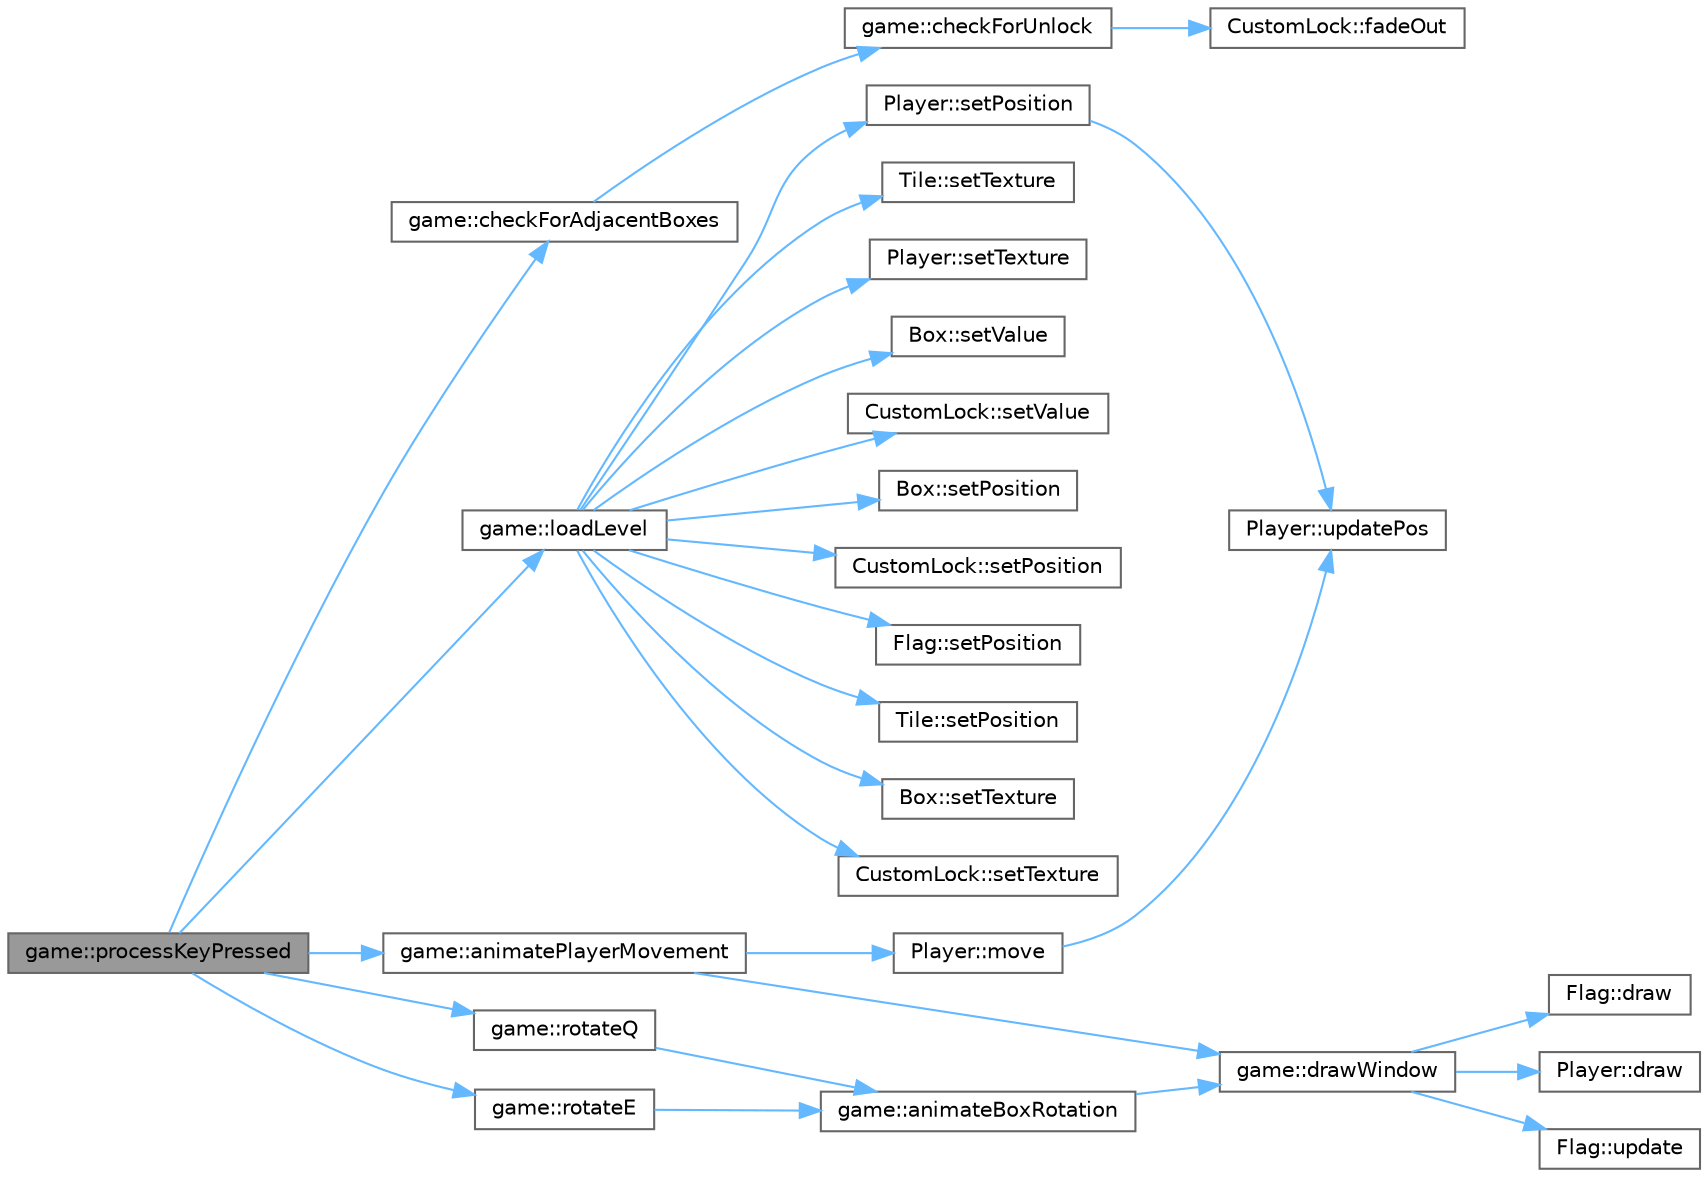 digraph "game::processKeyPressed"
{
 // LATEX_PDF_SIZE
  bgcolor="transparent";
  edge [fontname=Helvetica,fontsize=10,labelfontname=Helvetica,labelfontsize=10];
  node [fontname=Helvetica,fontsize=10,shape=box,height=0.2,width=0.4];
  rankdir="LR";
  Node1 [label="game::processKeyPressed",height=0.2,width=0.4,color="gray40", fillcolor="grey60", style="filled", fontcolor="black",tooltip=" "];
  Node1 -> Node2 [color="steelblue1",style="solid"];
  Node2 [label="game::animatePlayerMovement",height=0.2,width=0.4,color="grey40", fillcolor="white", style="filled",URL="$classgame_adc58c649d4738e641399aa41a7f066d3.html#adc58c649d4738e641399aa41a7f066d3",tooltip=" "];
  Node2 -> Node3 [color="steelblue1",style="solid"];
  Node3 [label="game::drawWindow",height=0.2,width=0.4,color="grey40", fillcolor="white", style="filled",URL="$classgame_aae489d5a84e35120c7e6ad52bbb918e9.html#aae489d5a84e35120c7e6ad52bbb918e9",tooltip=" "];
  Node3 -> Node4 [color="steelblue1",style="solid"];
  Node4 [label="Flag::draw",height=0.2,width=0.4,color="grey40", fillcolor="white", style="filled",URL="$class_flag_a3f562a9575c1707a0f5697084c9747c0.html#a3f562a9575c1707a0f5697084c9747c0",tooltip=" "];
  Node3 -> Node5 [color="steelblue1",style="solid"];
  Node5 [label="Player::draw",height=0.2,width=0.4,color="grey40", fillcolor="white", style="filled",URL="$class_player_a3a56bbd790dbf0119f8ed4aba354ed92.html#a3a56bbd790dbf0119f8ed4aba354ed92",tooltip=" "];
  Node3 -> Node6 [color="steelblue1",style="solid"];
  Node6 [label="Flag::update",height=0.2,width=0.4,color="grey40", fillcolor="white", style="filled",URL="$class_flag_a072158299281742065c6f4522ce88a1e.html#a072158299281742065c6f4522ce88a1e",tooltip=" "];
  Node2 -> Node7 [color="steelblue1",style="solid"];
  Node7 [label="Player::move",height=0.2,width=0.4,color="grey40", fillcolor="white", style="filled",URL="$class_player_a98cd793fa083f387a0e688adc662ff19.html#a98cd793fa083f387a0e688adc662ff19",tooltip=" "];
  Node7 -> Node8 [color="steelblue1",style="solid"];
  Node8 [label="Player::updatePos",height=0.2,width=0.4,color="grey40", fillcolor="white", style="filled",URL="$class_player_a2c9192c3ddb95ff755c14230d776df99.html#a2c9192c3ddb95ff755c14230d776df99",tooltip=" "];
  Node1 -> Node9 [color="steelblue1",style="solid"];
  Node9 [label="game::checkForAdjacentBoxes",height=0.2,width=0.4,color="grey40", fillcolor="white", style="filled",URL="$classgame_a84e73dcbaa59ea7c74d84b89b18eea2d.html#a84e73dcbaa59ea7c74d84b89b18eea2d",tooltip=" "];
  Node9 -> Node10 [color="steelblue1",style="solid"];
  Node10 [label="game::checkForUnlock",height=0.2,width=0.4,color="grey40", fillcolor="white", style="filled",URL="$classgame_a1fa75a376d52aea63a982b13e9c53104.html#a1fa75a376d52aea63a982b13e9c53104",tooltip=" "];
  Node10 -> Node11 [color="steelblue1",style="solid"];
  Node11 [label="CustomLock::fadeOut",height=0.2,width=0.4,color="grey40", fillcolor="white", style="filled",URL="$class_custom_lock_a55f236d5e912dcf150ed9eb6c7a7ec14.html#a55f236d5e912dcf150ed9eb6c7a7ec14",tooltip=" "];
  Node1 -> Node12 [color="steelblue1",style="solid"];
  Node12 [label="game::loadLevel",height=0.2,width=0.4,color="grey40", fillcolor="white", style="filled",URL="$classgame_a52f195f9e1b275c07ea78d3ae167dab2.html#a52f195f9e1b275c07ea78d3ae167dab2",tooltip=" "];
  Node12 -> Node13 [color="steelblue1",style="solid"];
  Node13 [label="Box::setPosition",height=0.2,width=0.4,color="grey40", fillcolor="white", style="filled",URL="$class_box_ab213e60117845ae1686ca2efb1a40c56.html#ab213e60117845ae1686ca2efb1a40c56",tooltip=" "];
  Node12 -> Node14 [color="steelblue1",style="solid"];
  Node14 [label="CustomLock::setPosition",height=0.2,width=0.4,color="grey40", fillcolor="white", style="filled",URL="$class_custom_lock_a82967862f56df49b7a6a8b05e7f7bca3.html#a82967862f56df49b7a6a8b05e7f7bca3",tooltip=" "];
  Node12 -> Node15 [color="steelblue1",style="solid"];
  Node15 [label="Flag::setPosition",height=0.2,width=0.4,color="grey40", fillcolor="white", style="filled",URL="$class_flag_aa2c8a7766226c5a875e6a8ac33208c40.html#aa2c8a7766226c5a875e6a8ac33208c40",tooltip=" "];
  Node12 -> Node16 [color="steelblue1",style="solid"];
  Node16 [label="Player::setPosition",height=0.2,width=0.4,color="grey40", fillcolor="white", style="filled",URL="$class_player_a95ccaeadcde14dc26c1e996fe90e8f9f.html#a95ccaeadcde14dc26c1e996fe90e8f9f",tooltip=" "];
  Node16 -> Node8 [color="steelblue1",style="solid"];
  Node12 -> Node17 [color="steelblue1",style="solid"];
  Node17 [label="Tile::setPosition",height=0.2,width=0.4,color="grey40", fillcolor="white", style="filled",URL="$class_tile_a23ea34c6d1165e288a45004530a38521.html#a23ea34c6d1165e288a45004530a38521",tooltip=" "];
  Node12 -> Node18 [color="steelblue1",style="solid"];
  Node18 [label="Box::setTexture",height=0.2,width=0.4,color="grey40", fillcolor="white", style="filled",URL="$class_box_a9b1a3c4a9885a82d13ec53cccaf0a2c0.html#a9b1a3c4a9885a82d13ec53cccaf0a2c0",tooltip=" "];
  Node12 -> Node19 [color="steelblue1",style="solid"];
  Node19 [label="CustomLock::setTexture",height=0.2,width=0.4,color="grey40", fillcolor="white", style="filled",URL="$class_custom_lock_ab6b2388bb785c87bf1d24d55f736800d.html#ab6b2388bb785c87bf1d24d55f736800d",tooltip=" "];
  Node12 -> Node20 [color="steelblue1",style="solid"];
  Node20 [label="Tile::setTexture",height=0.2,width=0.4,color="grey40", fillcolor="white", style="filled",URL="$class_tile_a10ead4861951fa50bdc1a7c3e3ba5f58.html#a10ead4861951fa50bdc1a7c3e3ba5f58",tooltip=" "];
  Node12 -> Node21 [color="steelblue1",style="solid"];
  Node21 [label="Player::setTexture",height=0.2,width=0.4,color="grey40", fillcolor="white", style="filled",URL="$class_player_a6f08a895bcdb3d43c44a9e5edf25cf35.html#a6f08a895bcdb3d43c44a9e5edf25cf35",tooltip=" "];
  Node12 -> Node22 [color="steelblue1",style="solid"];
  Node22 [label="Box::setValue",height=0.2,width=0.4,color="grey40", fillcolor="white", style="filled",URL="$class_box_a8ef4ac9f2a61c350bb18611d945e3e3d.html#a8ef4ac9f2a61c350bb18611d945e3e3d",tooltip=" "];
  Node12 -> Node23 [color="steelblue1",style="solid"];
  Node23 [label="CustomLock::setValue",height=0.2,width=0.4,color="grey40", fillcolor="white", style="filled",URL="$class_custom_lock_a60fca1ef42b752f217d58c5d6d7bc92c.html#a60fca1ef42b752f217d58c5d6d7bc92c",tooltip=" "];
  Node1 -> Node24 [color="steelblue1",style="solid"];
  Node24 [label="game::rotateE",height=0.2,width=0.4,color="grey40", fillcolor="white", style="filled",URL="$classgame_a284cded9d926978bbdd630f2674e51f1.html#a284cded9d926978bbdd630f2674e51f1",tooltip=" "];
  Node24 -> Node25 [color="steelblue1",style="solid"];
  Node25 [label="game::animateBoxRotation",height=0.2,width=0.4,color="grey40", fillcolor="white", style="filled",URL="$classgame_af95dfd842e0cf637fd02084178a8f5c9.html#af95dfd842e0cf637fd02084178a8f5c9",tooltip=" "];
  Node25 -> Node3 [color="steelblue1",style="solid"];
  Node1 -> Node26 [color="steelblue1",style="solid"];
  Node26 [label="game::rotateQ",height=0.2,width=0.4,color="grey40", fillcolor="white", style="filled",URL="$classgame_a9de70b6bf3c1c142bde8035657801819.html#a9de70b6bf3c1c142bde8035657801819",tooltip=" "];
  Node26 -> Node25 [color="steelblue1",style="solid"];
}

